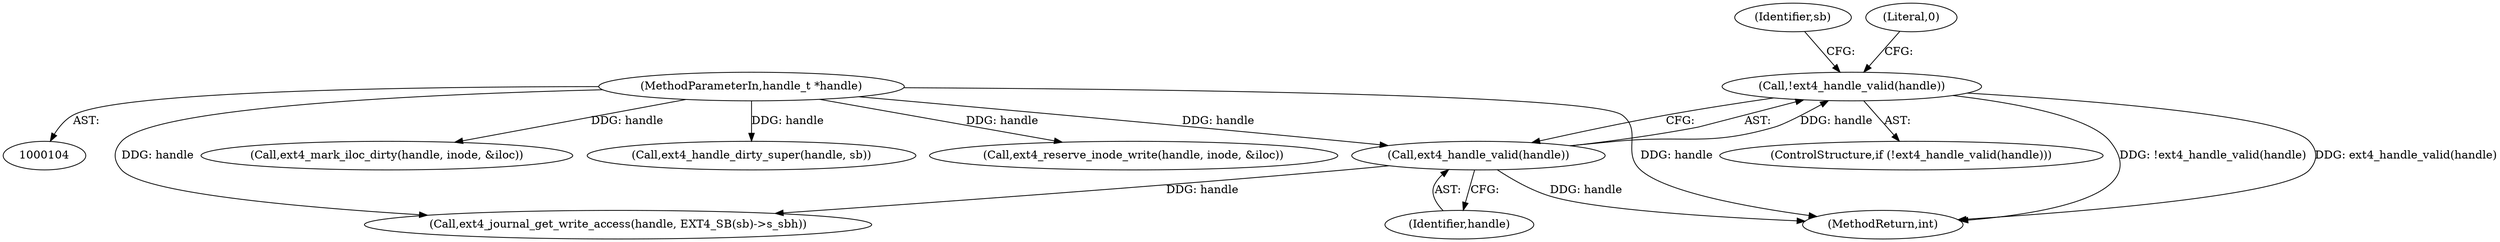 digraph "1_linux_c9b92530a723ac5ef8e352885a1862b18f31b2f5@del" {
"1000121" [label="(Call,!ext4_handle_valid(handle))"];
"1000122" [label="(Call,ext4_handle_valid(handle))"];
"1000105" [label="(MethodParameterIn,handle_t *handle)"];
"1000232" [label="(Call,ext4_mark_iloc_dirty(handle, inode, &iloc))"];
"1000122" [label="(Call,ext4_handle_valid(handle))"];
"1000120" [label="(ControlStructure,if (!ext4_handle_valid(handle)))"];
"1000227" [label="(Call,ext4_handle_dirty_super(handle, sb))"];
"1000181" [label="(Call,ext4_reserve_inode_write(handle, inode, &iloc))"];
"1000130" [label="(Identifier,sb)"];
"1000286" [label="(MethodReturn,int)"];
"1000123" [label="(Identifier,handle)"];
"1000121" [label="(Call,!ext4_handle_valid(handle))"];
"1000125" [label="(Literal,0)"];
"1000105" [label="(MethodParameterIn,handle_t *handle)"];
"1000170" [label="(Call,ext4_journal_get_write_access(handle, EXT4_SB(sb)->s_sbh))"];
"1000121" -> "1000120"  [label="AST: "];
"1000121" -> "1000122"  [label="CFG: "];
"1000122" -> "1000121"  [label="AST: "];
"1000125" -> "1000121"  [label="CFG: "];
"1000130" -> "1000121"  [label="CFG: "];
"1000121" -> "1000286"  [label="DDG: !ext4_handle_valid(handle)"];
"1000121" -> "1000286"  [label="DDG: ext4_handle_valid(handle)"];
"1000122" -> "1000121"  [label="DDG: handle"];
"1000122" -> "1000123"  [label="CFG: "];
"1000123" -> "1000122"  [label="AST: "];
"1000122" -> "1000286"  [label="DDG: handle"];
"1000105" -> "1000122"  [label="DDG: handle"];
"1000122" -> "1000170"  [label="DDG: handle"];
"1000105" -> "1000104"  [label="AST: "];
"1000105" -> "1000286"  [label="DDG: handle"];
"1000105" -> "1000170"  [label="DDG: handle"];
"1000105" -> "1000181"  [label="DDG: handle"];
"1000105" -> "1000227"  [label="DDG: handle"];
"1000105" -> "1000232"  [label="DDG: handle"];
}
